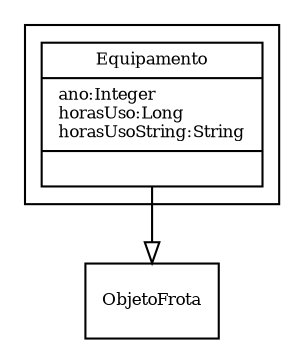 digraph G{
fontname = "Times-Roman"
fontsize = 8

node [
        fontname = "Times-Roman"
        fontsize = 8
        shape = "record"
]

edge [
        fontname = "Times-Roman"
        fontsize = 8
]

subgraph clusterEQUIPAMENTOS
{
Equipamento [label = "{Equipamento|ano:Integer\lhorasUso:Long\lhorasUsoString:String\l|\l}"]
}
edge [ arrowhead = "empty" headlabel = "" taillabel = ""] Equipamento -> ObjetoFrota
}
